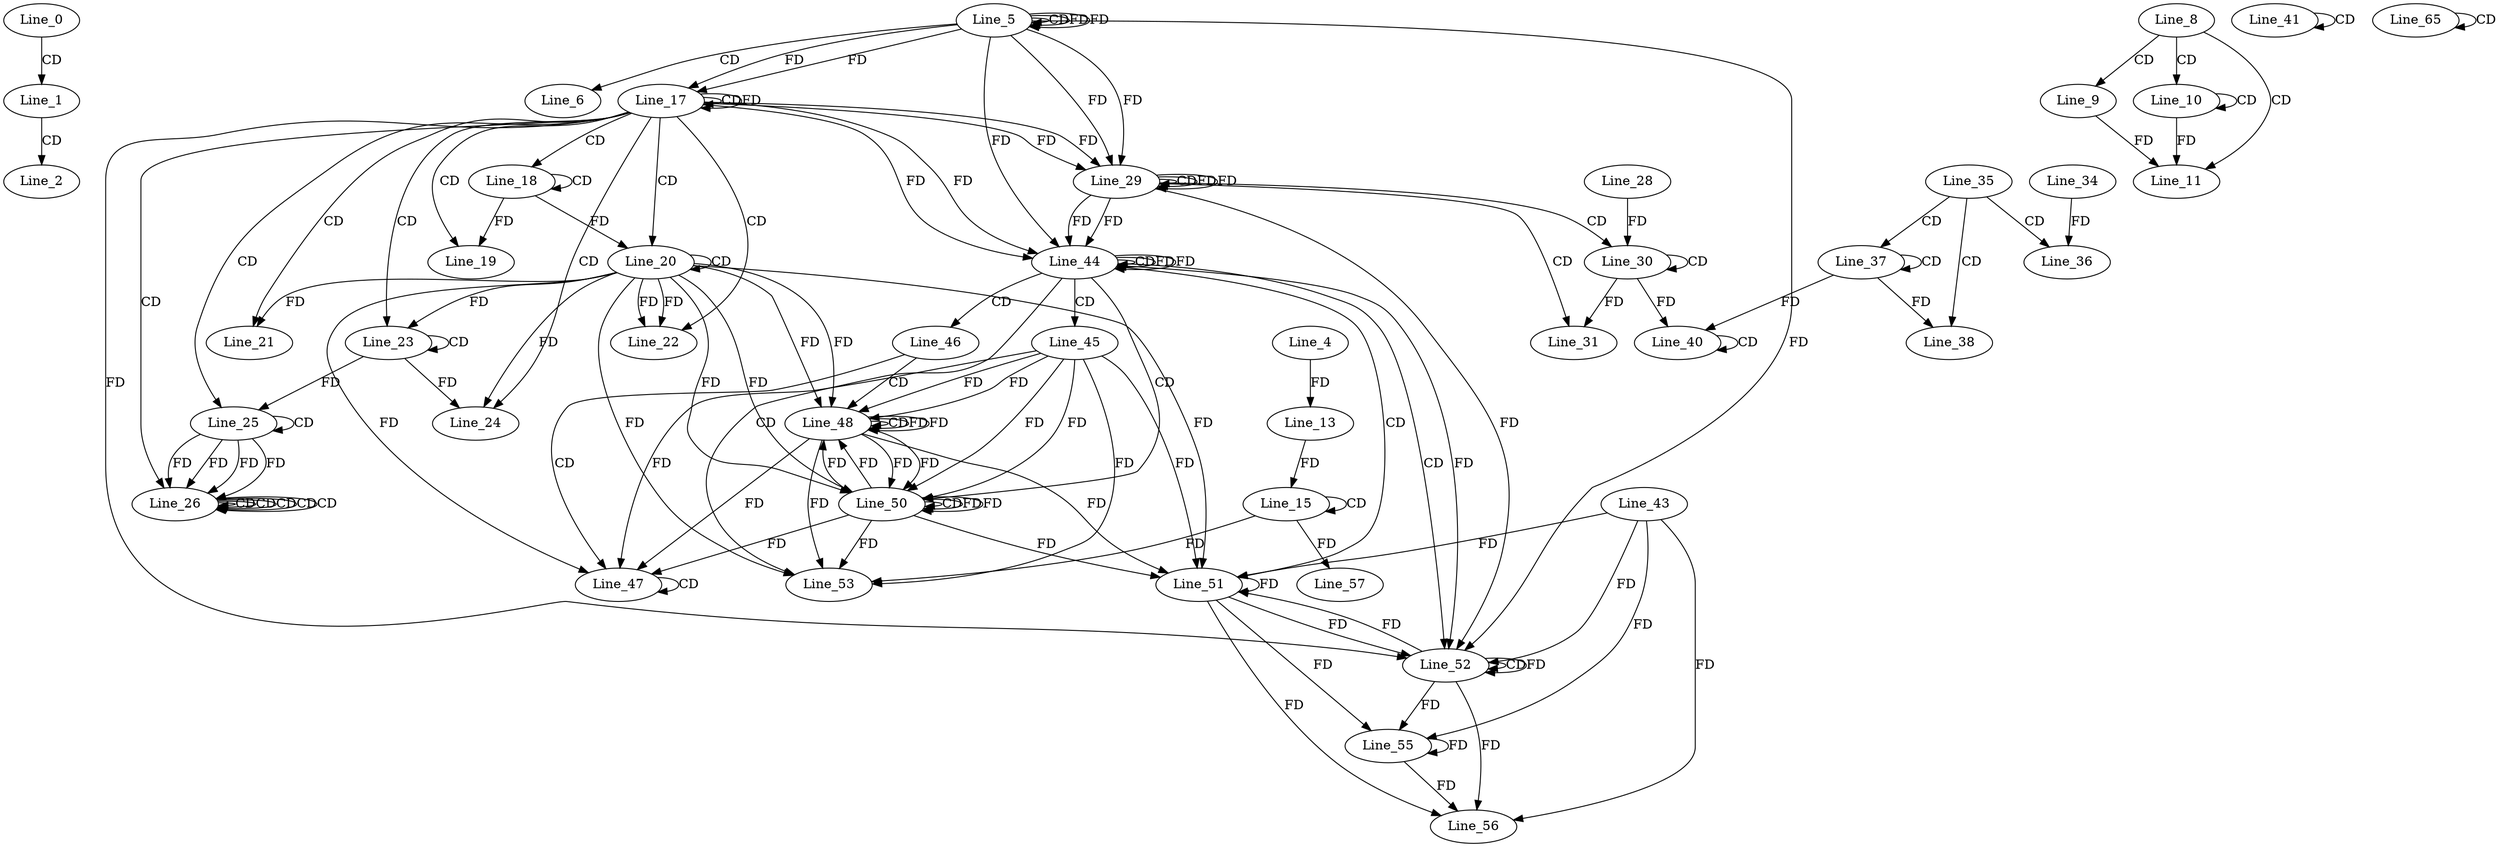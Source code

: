 digraph G {
  Line_0;
  Line_1;
  Line_2;
  Line_5;
  Line_5;
  Line_5;
  Line_6;
  Line_8;
  Line_9;
  Line_10;
  Line_10;
  Line_11;
  Line_4;
  Line_13;
  Line_15;
  Line_15;
  Line_13;
  Line_17;
  Line_17;
  Line_17;
  Line_18;
  Line_18;
  Line_19;
  Line_20;
  Line_20;
  Line_21;
  Line_22;
  Line_22;
  Line_22;
  Line_23;
  Line_23;
  Line_23;
  Line_24;
  Line_24;
  Line_25;
  Line_25;
  Line_26;
  Line_26;
  Line_26;
  Line_26;
  Line_26;
  Line_26;
  Line_29;
  Line_29;
  Line_29;
  Line_30;
  Line_30;
  Line_28;
  Line_31;
  Line_35;
  Line_36;
  Line_34;
  Line_37;
  Line_37;
  Line_38;
  Line_40;
  Line_40;
  Line_41;
  Line_41;
  Line_44;
  Line_44;
  Line_44;
  Line_45;
  Line_46;
  Line_47;
  Line_47;
  Line_48;
  Line_48;
  Line_48;
  Line_48;
  Line_48;
  Line_48;
  Line_48;
  Line_50;
  Line_50;
  Line_50;
  Line_51;
  Line_43;
  Line_52;
  Line_52;
  Line_53;
  Line_55;
  Line_56;
  Line_57;
  Line_65;
  Line_65;
  Line_0 -> Line_1 [ label="CD" ];
  Line_1 -> Line_2 [ label="CD" ];
  Line_5 -> Line_5 [ label="CD" ];
  Line_5 -> Line_5 [ label="FD" ];
  Line_5 -> Line_6 [ label="CD" ];
  Line_8 -> Line_9 [ label="CD" ];
  Line_8 -> Line_10 [ label="CD" ];
  Line_10 -> Line_10 [ label="CD" ];
  Line_8 -> Line_11 [ label="CD" ];
  Line_10 -> Line_11 [ label="FD" ];
  Line_9 -> Line_11 [ label="FD" ];
  Line_4 -> Line_13 [ label="FD" ];
  Line_15 -> Line_15 [ label="CD" ];
  Line_13 -> Line_15 [ label="FD" ];
  Line_5 -> Line_17 [ label="FD" ];
  Line_17 -> Line_17 [ label="CD" ];
  Line_17 -> Line_17 [ label="FD" ];
  Line_5 -> Line_17 [ label="FD" ];
  Line_17 -> Line_18 [ label="CD" ];
  Line_18 -> Line_18 [ label="CD" ];
  Line_17 -> Line_19 [ label="CD" ];
  Line_18 -> Line_19 [ label="FD" ];
  Line_17 -> Line_20 [ label="CD" ];
  Line_20 -> Line_20 [ label="CD" ];
  Line_18 -> Line_20 [ label="FD" ];
  Line_17 -> Line_21 [ label="CD" ];
  Line_20 -> Line_21 [ label="FD" ];
  Line_17 -> Line_22 [ label="CD" ];
  Line_20 -> Line_22 [ label="FD" ];
  Line_20 -> Line_22 [ label="FD" ];
  Line_17 -> Line_23 [ label="CD" ];
  Line_23 -> Line_23 [ label="CD" ];
  Line_20 -> Line_23 [ label="FD" ];
  Line_17 -> Line_24 [ label="CD" ];
  Line_23 -> Line_24 [ label="FD" ];
  Line_20 -> Line_24 [ label="FD" ];
  Line_17 -> Line_25 [ label="CD" ];
  Line_25 -> Line_25 [ label="CD" ];
  Line_23 -> Line_25 [ label="FD" ];
  Line_17 -> Line_26 [ label="CD" ];
  Line_25 -> Line_26 [ label="FD" ];
  Line_26 -> Line_26 [ label="CD" ];
  Line_25 -> Line_26 [ label="FD" ];
  Line_26 -> Line_26 [ label="CD" ];
  Line_26 -> Line_26 [ label="CD" ];
  Line_25 -> Line_26 [ label="FD" ];
  Line_26 -> Line_26 [ label="CD" ];
  Line_25 -> Line_26 [ label="FD" ];
  Line_26 -> Line_26 [ label="CD" ];
  Line_17 -> Line_29 [ label="FD" ];
  Line_5 -> Line_29 [ label="FD" ];
  Line_29 -> Line_29 [ label="CD" ];
  Line_29 -> Line_29 [ label="FD" ];
  Line_17 -> Line_29 [ label="FD" ];
  Line_5 -> Line_29 [ label="FD" ];
  Line_29 -> Line_30 [ label="CD" ];
  Line_30 -> Line_30 [ label="CD" ];
  Line_28 -> Line_30 [ label="FD" ];
  Line_29 -> Line_31 [ label="CD" ];
  Line_30 -> Line_31 [ label="FD" ];
  Line_35 -> Line_36 [ label="CD" ];
  Line_34 -> Line_36 [ label="FD" ];
  Line_35 -> Line_37 [ label="CD" ];
  Line_37 -> Line_37 [ label="CD" ];
  Line_35 -> Line_38 [ label="CD" ];
  Line_37 -> Line_38 [ label="FD" ];
  Line_40 -> Line_40 [ label="CD" ];
  Line_37 -> Line_40 [ label="FD" ];
  Line_30 -> Line_40 [ label="FD" ];
  Line_41 -> Line_41 [ label="CD" ];
  Line_29 -> Line_44 [ label="FD" ];
  Line_17 -> Line_44 [ label="FD" ];
  Line_44 -> Line_44 [ label="CD" ];
  Line_44 -> Line_44 [ label="FD" ];
  Line_29 -> Line_44 [ label="FD" ];
  Line_17 -> Line_44 [ label="FD" ];
  Line_5 -> Line_44 [ label="FD" ];
  Line_44 -> Line_45 [ label="CD" ];
  Line_44 -> Line_46 [ label="CD" ];
  Line_46 -> Line_47 [ label="CD" ];
  Line_47 -> Line_47 [ label="CD" ];
  Line_45 -> Line_47 [ label="FD" ];
  Line_20 -> Line_47 [ label="FD" ];
  Line_46 -> Line_48 [ label="CD" ];
  Line_45 -> Line_48 [ label="FD" ];
  Line_20 -> Line_48 [ label="FD" ];
  Line_48 -> Line_48 [ label="CD" ];
  Line_45 -> Line_48 [ label="FD" ];
  Line_48 -> Line_48 [ label="FD" ];
  Line_20 -> Line_48 [ label="FD" ];
  Line_44 -> Line_50 [ label="CD" ];
  Line_45 -> Line_50 [ label="FD" ];
  Line_48 -> Line_50 [ label="FD" ];
  Line_20 -> Line_50 [ label="FD" ];
  Line_50 -> Line_50 [ label="CD" ];
  Line_45 -> Line_50 [ label="FD" ];
  Line_48 -> Line_50 [ label="FD" ];
  Line_50 -> Line_50 [ label="FD" ];
  Line_20 -> Line_50 [ label="FD" ];
  Line_44 -> Line_51 [ label="CD" ];
  Line_51 -> Line_51 [ label="FD" ];
  Line_43 -> Line_51 [ label="FD" ];
  Line_45 -> Line_51 [ label="FD" ];
  Line_48 -> Line_51 [ label="FD" ];
  Line_50 -> Line_51 [ label="FD" ];
  Line_20 -> Line_51 [ label="FD" ];
  Line_44 -> Line_52 [ label="CD" ];
  Line_44 -> Line_52 [ label="FD" ];
  Line_29 -> Line_52 [ label="FD" ];
  Line_17 -> Line_52 [ label="FD" ];
  Line_5 -> Line_52 [ label="FD" ];
  Line_52 -> Line_52 [ label="CD" ];
  Line_51 -> Line_52 [ label="FD" ];
  Line_52 -> Line_52 [ label="FD" ];
  Line_43 -> Line_52 [ label="FD" ];
  Line_44 -> Line_53 [ label="CD" ];
  Line_15 -> Line_53 [ label="FD" ];
  Line_45 -> Line_53 [ label="FD" ];
  Line_48 -> Line_53 [ label="FD" ];
  Line_50 -> Line_53 [ label="FD" ];
  Line_20 -> Line_53 [ label="FD" ];
  Line_51 -> Line_55 [ label="FD" ];
  Line_52 -> Line_55 [ label="FD" ];
  Line_43 -> Line_55 [ label="FD" ];
  Line_55 -> Line_55 [ label="FD" ];
  Line_51 -> Line_56 [ label="FD" ];
  Line_52 -> Line_56 [ label="FD" ];
  Line_43 -> Line_56 [ label="FD" ];
  Line_55 -> Line_56 [ label="FD" ];
  Line_15 -> Line_57 [ label="FD" ];
  Line_65 -> Line_65 [ label="CD" ];
  Line_5 -> Line_5 [ label="FD" ];
  Line_29 -> Line_29 [ label="FD" ];
  Line_44 -> Line_44 [ label="FD" ];
  Line_48 -> Line_47 [ label="FD" ];
  Line_50 -> Line_47 [ label="FD" ];
  Line_48 -> Line_48 [ label="FD" ];
  Line_50 -> Line_48 [ label="FD" ];
  Line_50 -> Line_48 [ label="FD" ];
  Line_50 -> Line_50 [ label="FD" ];
  Line_52 -> Line_51 [ label="FD" ];
}
